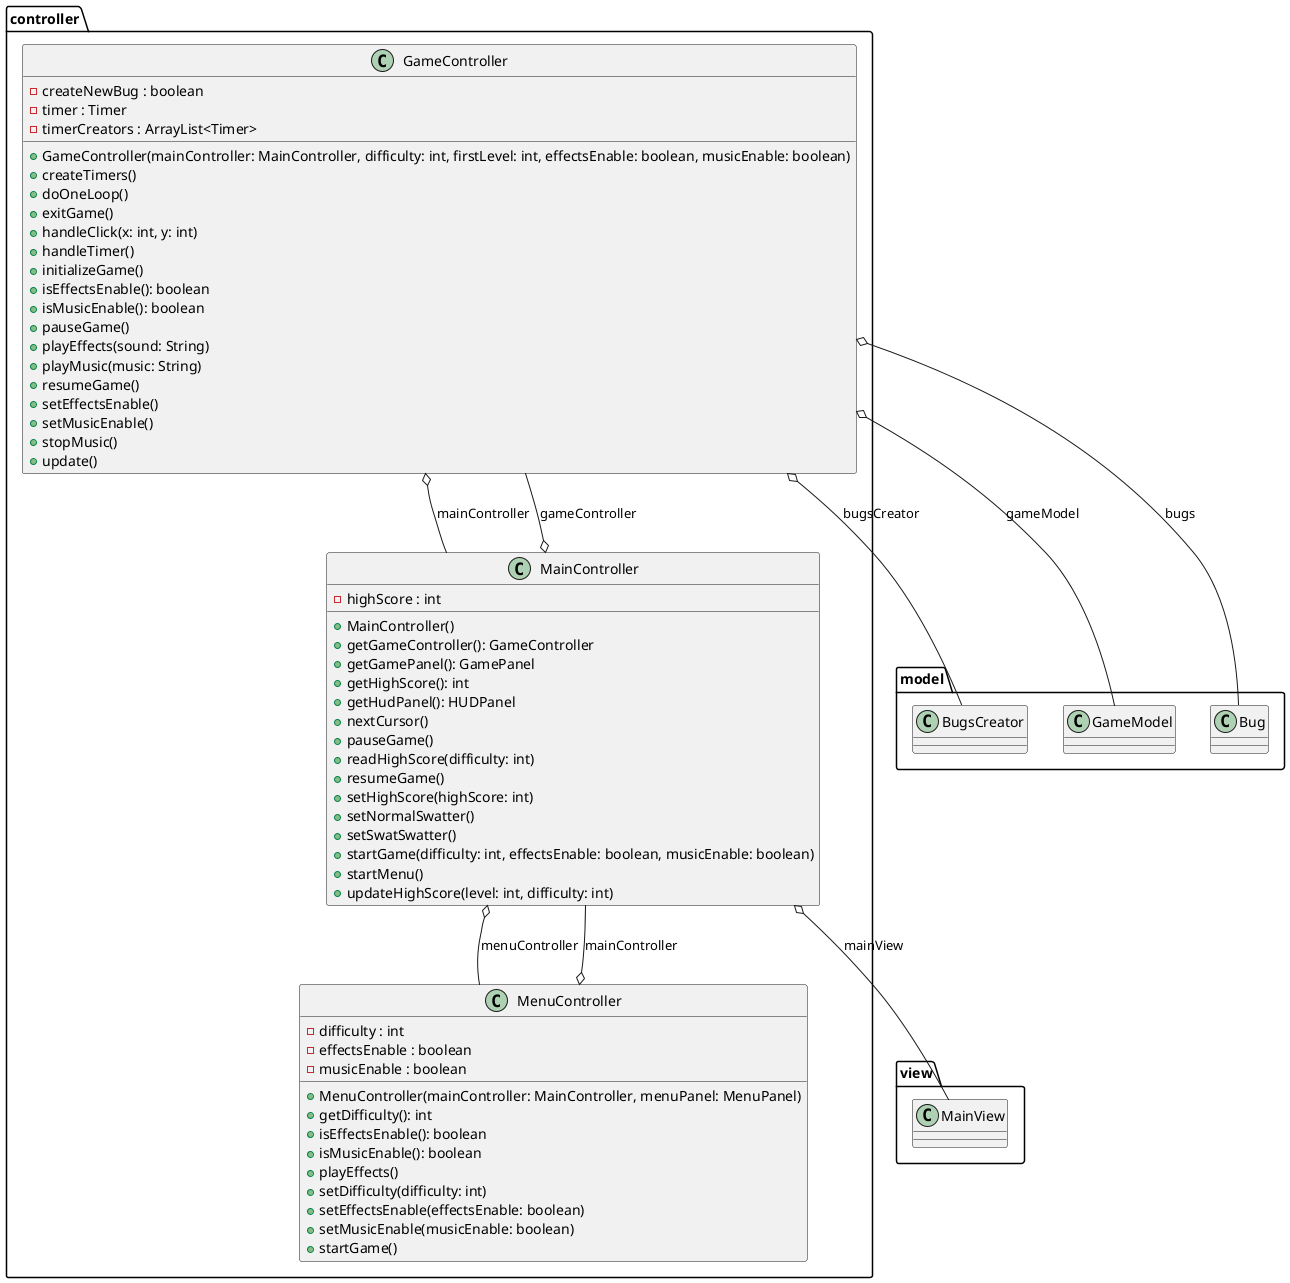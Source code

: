 @startuml

namespace controller {
      class controller.GameController {
          - createNewBug : boolean
          - timer : Timer
          - timerCreators : ArrayList<Timer>
          + GameController(mainController: MainController, difficulty: int, firstLevel: int, effectsEnable: boolean, musicEnable: boolean)
          + createTimers()
          + doOneLoop()
          + exitGame()
          + handleClick(x: int, y: int)
          + handleTimer()
          + initializeGame()
          + isEffectsEnable(): boolean
          + isMusicEnable(): boolean
          + pauseGame()
          + playEffects(sound: String)
          + playMusic(music: String)
          + resumeGame()
          + setEffectsEnable()
          + setMusicEnable()
          + stopMusic()
          + update()
      }
    }
  

 namespace controller {
      class controller.MainController {
          - highScore : int
          + MainController()
          + getGameController(): GameController
          + getGamePanel(): GamePanel
          + getHighScore(): int
          + getHudPanel(): HUDPanel
          + nextCursor()
          + pauseGame()
          + readHighScore(difficulty: int)
          + resumeGame()
          + setHighScore(highScore: int)
          + setNormalSwatter()
          + setSwatSwatter()
          + startGame(difficulty: int, effectsEnable: boolean, musicEnable: boolean)
          + startMenu()
          + updateHighScore(level: int, difficulty: int)
      }
    }
  

  namespace controller {
      class controller.MenuController {
          - difficulty : int
          - effectsEnable : boolean
          - musicEnable : boolean
          + MenuController(mainController: MainController, menuPanel: MenuPanel)
          + getDifficulty(): int
          + isEffectsEnable(): boolean
          + isMusicEnable(): boolean
          + playEffects()
          + setDifficulty(difficulty: int)
          + setEffectsEnable(effectsEnable: boolean)
          + setMusicEnable(musicEnable: boolean)
          + startGame()
      }
    }
  

  controller.GameController o-- model.BugsCreator : bugsCreator
  controller.GameController o-- model.GameModel : gameModel
  controller.GameController o-- model.Bug : bugs
  controller.GameController o-- controller.MainController : mainController
  controller.MainController o-- controller.GameController : gameController
  controller.MainController o-- view.MainView : mainView
  controller.MainController o-- controller.MenuController : menuController
  controller.MenuController o-- controller.MainController : mainController




@enduml

